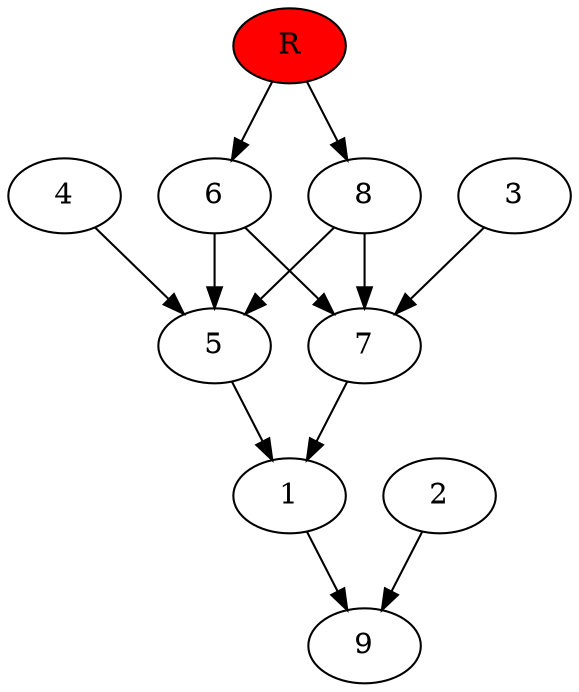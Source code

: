 digraph prb2116 {
	1
	2
	3
	4
	5
	6
	7
	8
	R [fillcolor="#ff0000" style=filled]
	1 -> 9
	2 -> 9
	3 -> 7
	4 -> 5
	5 -> 1
	6 -> 5
	6 -> 7
	7 -> 1
	8 -> 5
	8 -> 7
	R -> 6
	R -> 8
}
